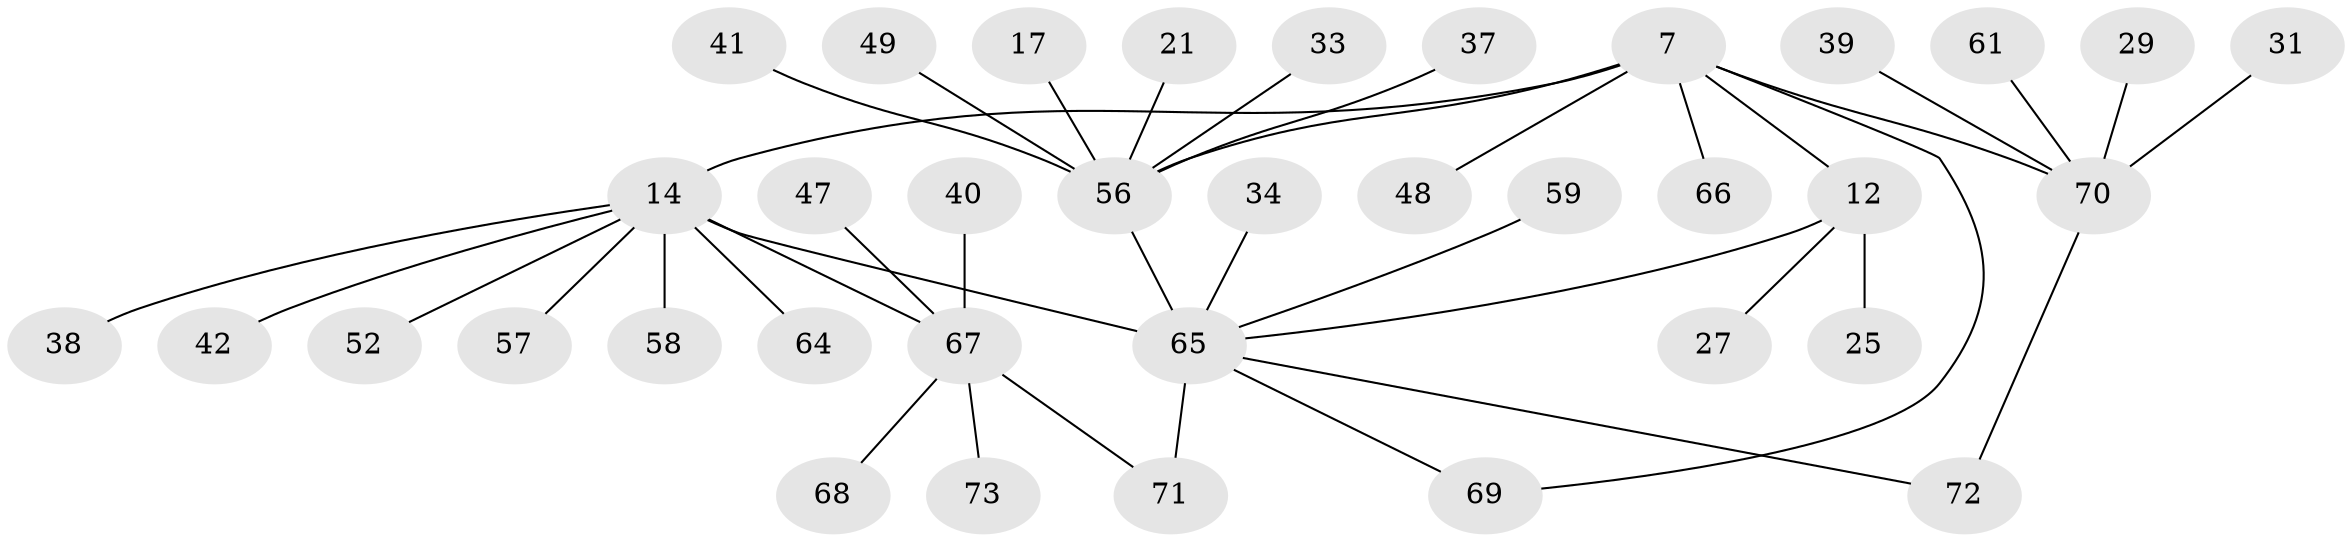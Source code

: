 // original degree distribution, {11: 0.0136986301369863, 5: 0.0821917808219178, 9: 0.0136986301369863, 4: 0.0410958904109589, 6: 0.0273972602739726, 8: 0.0410958904109589, 3: 0.0410958904109589, 7: 0.0136986301369863, 1: 0.5753424657534246, 2: 0.1506849315068493}
// Generated by graph-tools (version 1.1) at 2025/55/03/09/25 04:55:25]
// undirected, 36 vertices, 40 edges
graph export_dot {
graph [start="1"]
  node [color=gray90,style=filled];
  7 [super="+6"];
  12 [super="+10"];
  14 [super="+13+9"];
  17;
  21;
  25;
  27;
  29;
  31;
  33;
  34;
  37;
  38;
  39;
  40;
  41;
  42;
  47 [super="+32"];
  48 [super="+45"];
  49;
  52;
  56 [super="+26+54+1"];
  57;
  58 [super="+46"];
  59;
  61;
  64;
  65 [super="+11+51"];
  66;
  67 [super="+55+15"];
  68;
  69 [super="+50"];
  70 [super="+5+19+22+23"];
  71 [super="+60"];
  72 [super="+53+62+63"];
  73 [super="+24+35"];
  7 -- 66;
  7 -- 69;
  7 -- 12 [weight=2];
  7 -- 14 [weight=3];
  7 -- 48;
  7 -- 70 [weight=2];
  7 -- 56 [weight=2];
  12 -- 25;
  12 -- 27;
  12 -- 65 [weight=3];
  14 -- 52;
  14 -- 64;
  14 -- 38;
  14 -- 57;
  14 -- 42;
  14 -- 58;
  14 -- 65 [weight=3];
  14 -- 67 [weight=2];
  17 -- 56;
  21 -- 56;
  29 -- 70;
  31 -- 70;
  33 -- 56;
  34 -- 65;
  37 -- 56;
  39 -- 70;
  40 -- 67;
  41 -- 56;
  47 -- 67;
  49 -- 56;
  56 -- 65 [weight=3];
  59 -- 65;
  61 -- 70;
  65 -- 69;
  65 -- 71;
  65 -- 72;
  67 -- 68;
  67 -- 71;
  67 -- 73;
  70 -- 72;
}
